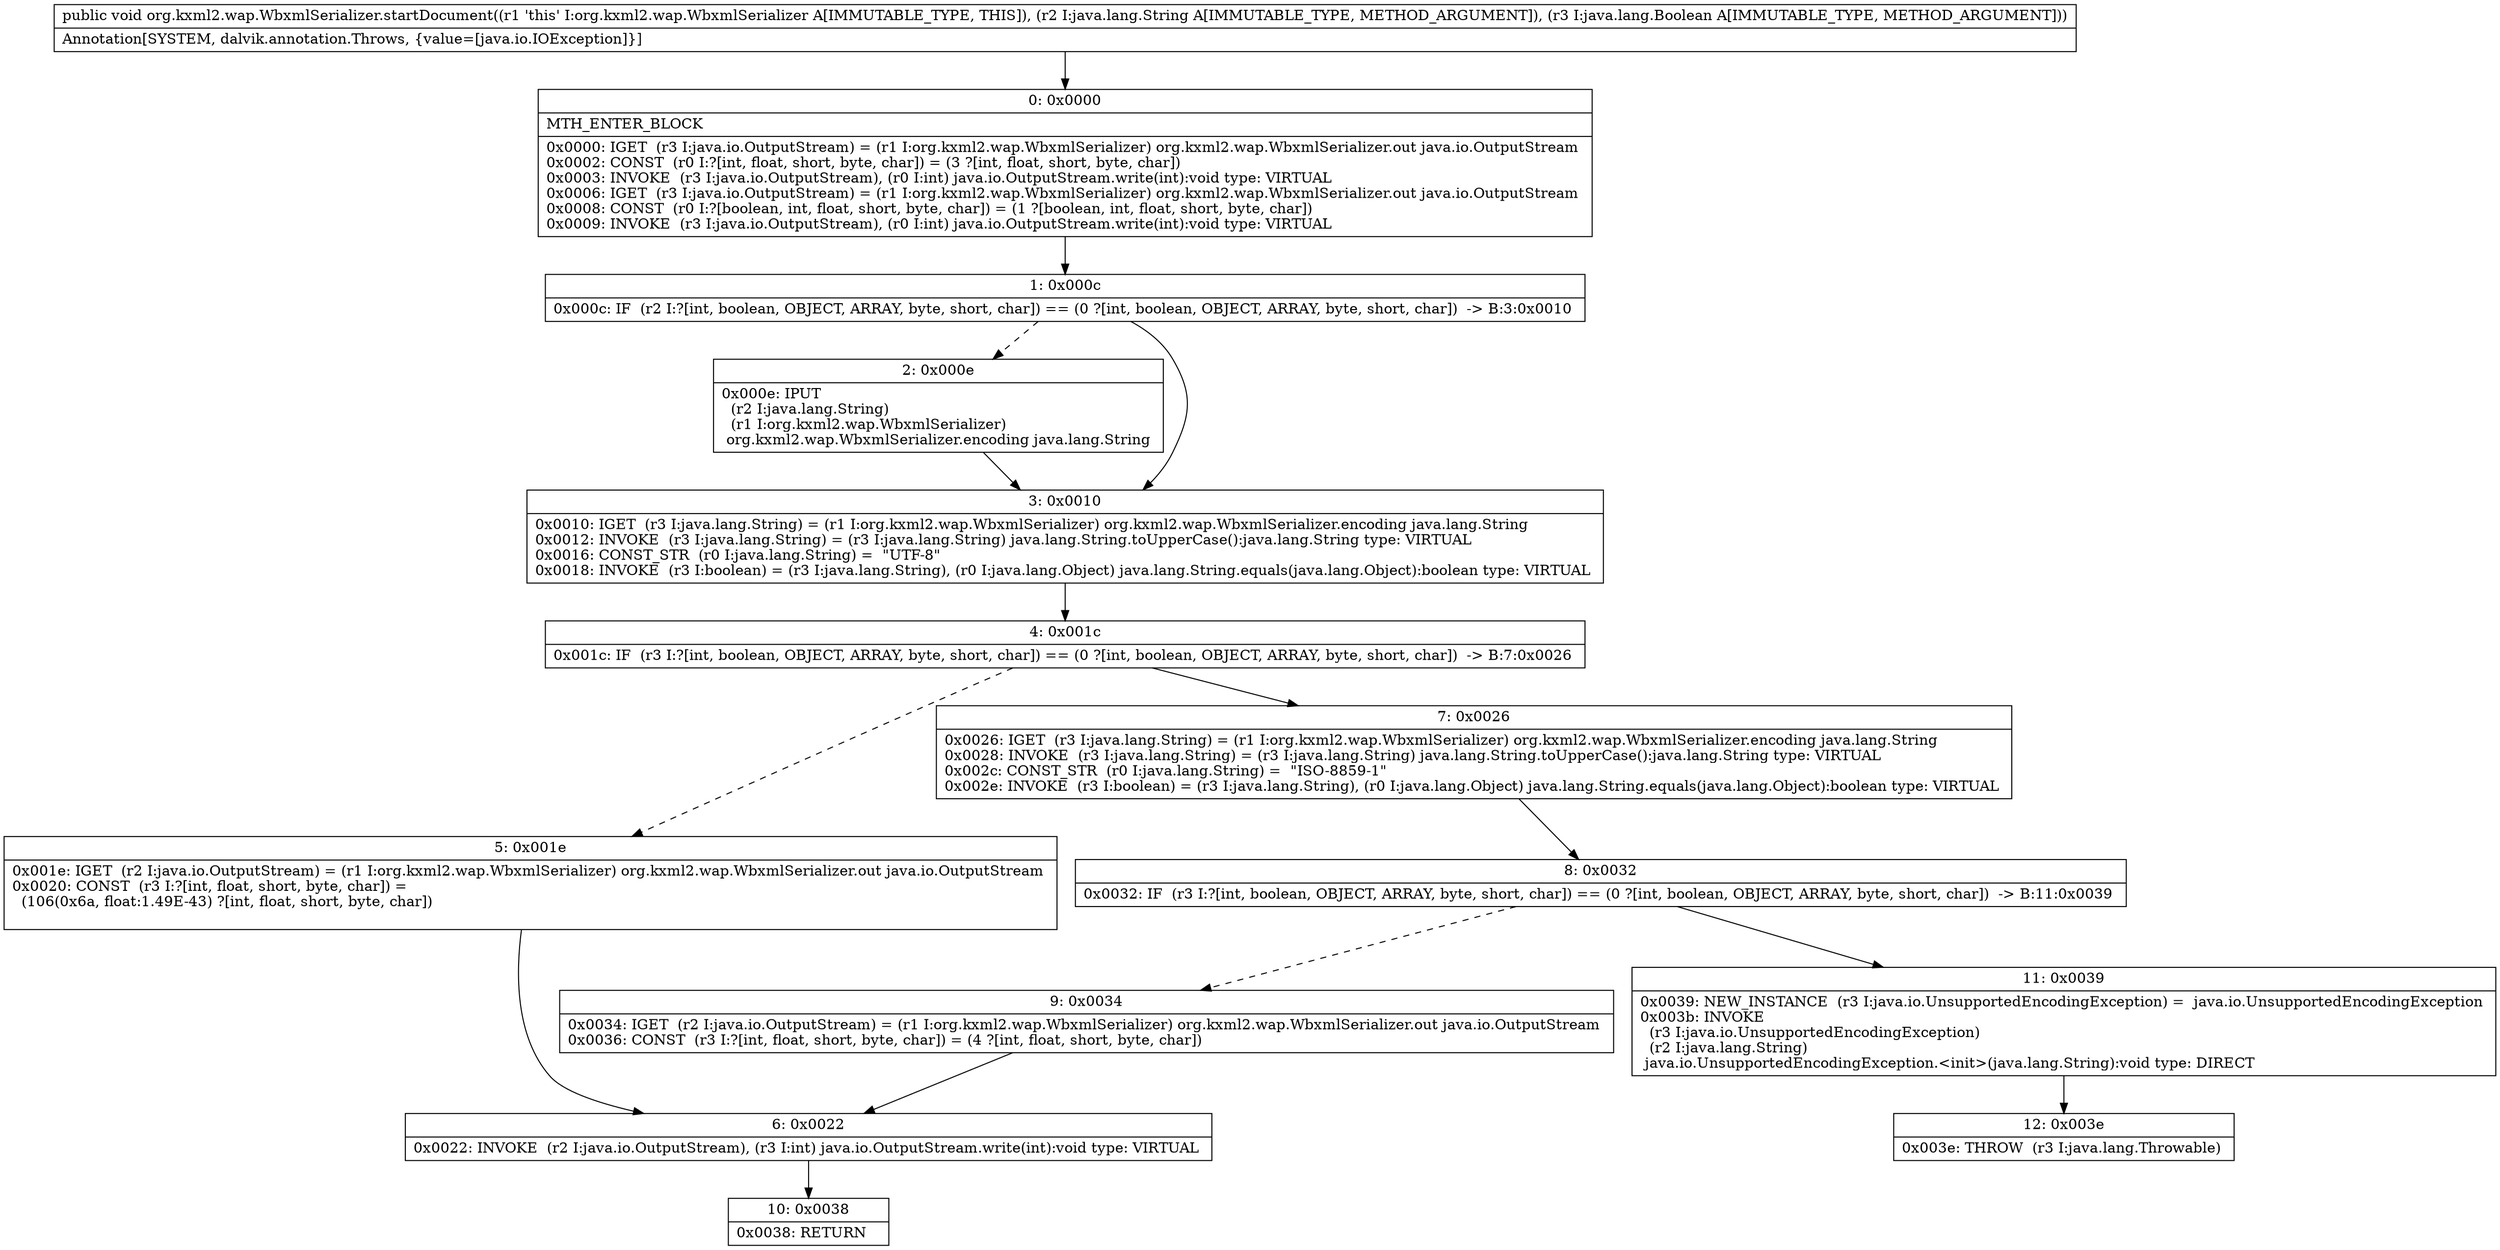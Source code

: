 digraph "CFG fororg.kxml2.wap.WbxmlSerializer.startDocument(Ljava\/lang\/String;Ljava\/lang\/Boolean;)V" {
Node_0 [shape=record,label="{0\:\ 0x0000|MTH_ENTER_BLOCK\l|0x0000: IGET  (r3 I:java.io.OutputStream) = (r1 I:org.kxml2.wap.WbxmlSerializer) org.kxml2.wap.WbxmlSerializer.out java.io.OutputStream \l0x0002: CONST  (r0 I:?[int, float, short, byte, char]) = (3 ?[int, float, short, byte, char]) \l0x0003: INVOKE  (r3 I:java.io.OutputStream), (r0 I:int) java.io.OutputStream.write(int):void type: VIRTUAL \l0x0006: IGET  (r3 I:java.io.OutputStream) = (r1 I:org.kxml2.wap.WbxmlSerializer) org.kxml2.wap.WbxmlSerializer.out java.io.OutputStream \l0x0008: CONST  (r0 I:?[boolean, int, float, short, byte, char]) = (1 ?[boolean, int, float, short, byte, char]) \l0x0009: INVOKE  (r3 I:java.io.OutputStream), (r0 I:int) java.io.OutputStream.write(int):void type: VIRTUAL \l}"];
Node_1 [shape=record,label="{1\:\ 0x000c|0x000c: IF  (r2 I:?[int, boolean, OBJECT, ARRAY, byte, short, char]) == (0 ?[int, boolean, OBJECT, ARRAY, byte, short, char])  \-\> B:3:0x0010 \l}"];
Node_2 [shape=record,label="{2\:\ 0x000e|0x000e: IPUT  \l  (r2 I:java.lang.String)\l  (r1 I:org.kxml2.wap.WbxmlSerializer)\l org.kxml2.wap.WbxmlSerializer.encoding java.lang.String \l}"];
Node_3 [shape=record,label="{3\:\ 0x0010|0x0010: IGET  (r3 I:java.lang.String) = (r1 I:org.kxml2.wap.WbxmlSerializer) org.kxml2.wap.WbxmlSerializer.encoding java.lang.String \l0x0012: INVOKE  (r3 I:java.lang.String) = (r3 I:java.lang.String) java.lang.String.toUpperCase():java.lang.String type: VIRTUAL \l0x0016: CONST_STR  (r0 I:java.lang.String) =  \"UTF\-8\" \l0x0018: INVOKE  (r3 I:boolean) = (r3 I:java.lang.String), (r0 I:java.lang.Object) java.lang.String.equals(java.lang.Object):boolean type: VIRTUAL \l}"];
Node_4 [shape=record,label="{4\:\ 0x001c|0x001c: IF  (r3 I:?[int, boolean, OBJECT, ARRAY, byte, short, char]) == (0 ?[int, boolean, OBJECT, ARRAY, byte, short, char])  \-\> B:7:0x0026 \l}"];
Node_5 [shape=record,label="{5\:\ 0x001e|0x001e: IGET  (r2 I:java.io.OutputStream) = (r1 I:org.kxml2.wap.WbxmlSerializer) org.kxml2.wap.WbxmlSerializer.out java.io.OutputStream \l0x0020: CONST  (r3 I:?[int, float, short, byte, char]) = \l  (106(0x6a, float:1.49E\-43) ?[int, float, short, byte, char])\l \l}"];
Node_6 [shape=record,label="{6\:\ 0x0022|0x0022: INVOKE  (r2 I:java.io.OutputStream), (r3 I:int) java.io.OutputStream.write(int):void type: VIRTUAL \l}"];
Node_7 [shape=record,label="{7\:\ 0x0026|0x0026: IGET  (r3 I:java.lang.String) = (r1 I:org.kxml2.wap.WbxmlSerializer) org.kxml2.wap.WbxmlSerializer.encoding java.lang.String \l0x0028: INVOKE  (r3 I:java.lang.String) = (r3 I:java.lang.String) java.lang.String.toUpperCase():java.lang.String type: VIRTUAL \l0x002c: CONST_STR  (r0 I:java.lang.String) =  \"ISO\-8859\-1\" \l0x002e: INVOKE  (r3 I:boolean) = (r3 I:java.lang.String), (r0 I:java.lang.Object) java.lang.String.equals(java.lang.Object):boolean type: VIRTUAL \l}"];
Node_8 [shape=record,label="{8\:\ 0x0032|0x0032: IF  (r3 I:?[int, boolean, OBJECT, ARRAY, byte, short, char]) == (0 ?[int, boolean, OBJECT, ARRAY, byte, short, char])  \-\> B:11:0x0039 \l}"];
Node_9 [shape=record,label="{9\:\ 0x0034|0x0034: IGET  (r2 I:java.io.OutputStream) = (r1 I:org.kxml2.wap.WbxmlSerializer) org.kxml2.wap.WbxmlSerializer.out java.io.OutputStream \l0x0036: CONST  (r3 I:?[int, float, short, byte, char]) = (4 ?[int, float, short, byte, char]) \l}"];
Node_10 [shape=record,label="{10\:\ 0x0038|0x0038: RETURN   \l}"];
Node_11 [shape=record,label="{11\:\ 0x0039|0x0039: NEW_INSTANCE  (r3 I:java.io.UnsupportedEncodingException) =  java.io.UnsupportedEncodingException \l0x003b: INVOKE  \l  (r3 I:java.io.UnsupportedEncodingException)\l  (r2 I:java.lang.String)\l java.io.UnsupportedEncodingException.\<init\>(java.lang.String):void type: DIRECT \l}"];
Node_12 [shape=record,label="{12\:\ 0x003e|0x003e: THROW  (r3 I:java.lang.Throwable) \l}"];
MethodNode[shape=record,label="{public void org.kxml2.wap.WbxmlSerializer.startDocument((r1 'this' I:org.kxml2.wap.WbxmlSerializer A[IMMUTABLE_TYPE, THIS]), (r2 I:java.lang.String A[IMMUTABLE_TYPE, METHOD_ARGUMENT]), (r3 I:java.lang.Boolean A[IMMUTABLE_TYPE, METHOD_ARGUMENT]))  | Annotation[SYSTEM, dalvik.annotation.Throws, \{value=[java.io.IOException]\}]\l}"];
MethodNode -> Node_0;
Node_0 -> Node_1;
Node_1 -> Node_2[style=dashed];
Node_1 -> Node_3;
Node_2 -> Node_3;
Node_3 -> Node_4;
Node_4 -> Node_5[style=dashed];
Node_4 -> Node_7;
Node_5 -> Node_6;
Node_6 -> Node_10;
Node_7 -> Node_8;
Node_8 -> Node_9[style=dashed];
Node_8 -> Node_11;
Node_9 -> Node_6;
Node_11 -> Node_12;
}

